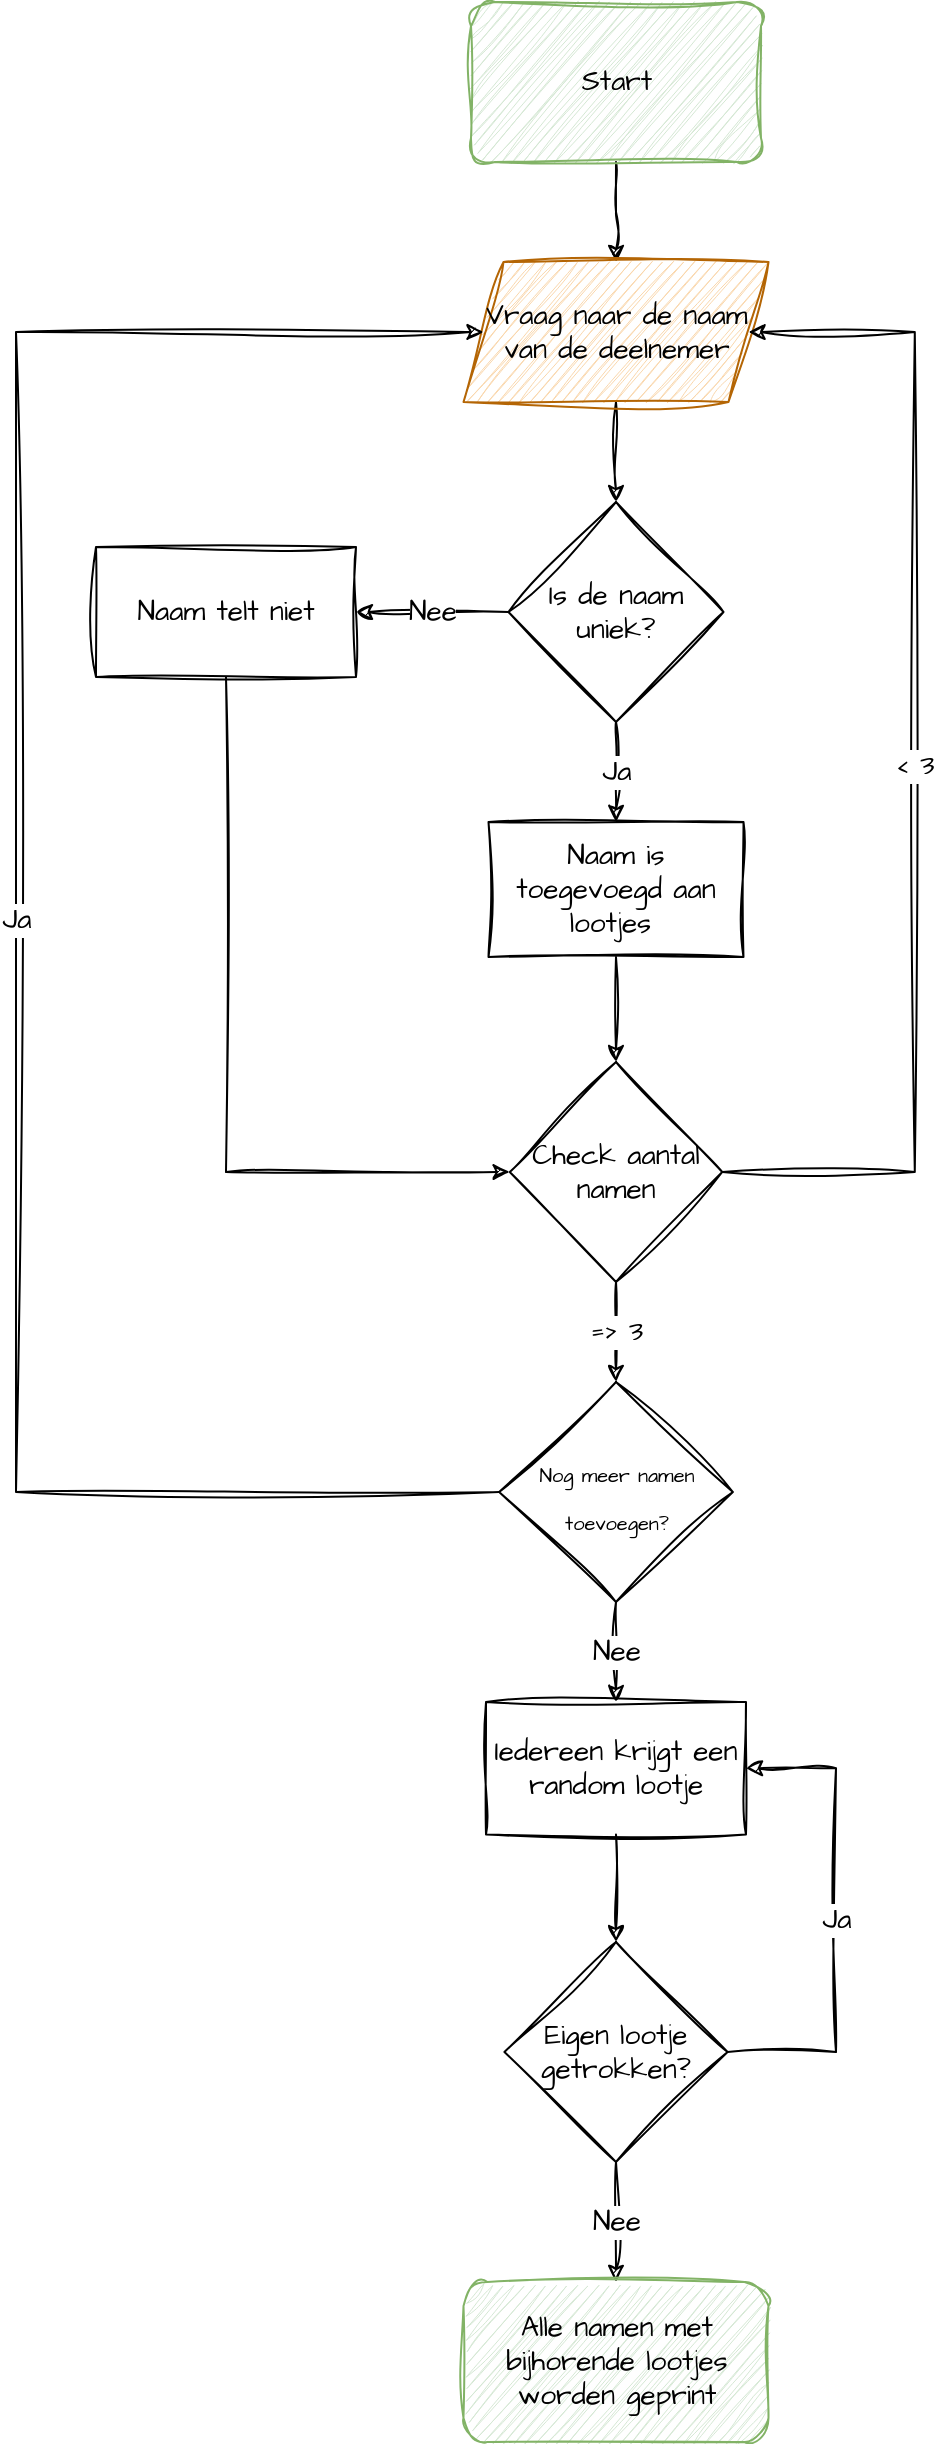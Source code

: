 <mxfile version="23.1.2" type="device">
  <diagram name="Pagina-1" id="T7NvS7cVIkrfI_V--DdK">
    <mxGraphModel dx="2227" dy="1264" grid="1" gridSize="10" guides="1" tooltips="1" connect="1" arrows="1" fold="1" page="1" pageScale="1" pageWidth="4681" pageHeight="3300" math="0" shadow="0">
      <root>
        <mxCell id="0" />
        <mxCell id="1" parent="0" />
        <mxCell id="MtitfBZDbUzC3YXm_WV6-15" style="edgeStyle=orthogonalEdgeStyle;rounded=0;orthogonalLoop=1;jettySize=auto;html=1;exitX=0.5;exitY=1;exitDx=0;exitDy=0;sketch=1;curveFitting=1;jiggle=2;" edge="1" parent="1" source="MtitfBZDbUzC3YXm_WV6-13" target="MtitfBZDbUzC3YXm_WV6-14">
          <mxGeometry relative="1" as="geometry" />
        </mxCell>
        <mxCell id="MtitfBZDbUzC3YXm_WV6-13" value="Start" style="rounded=1;whiteSpace=wrap;html=1;fontSize=14;fillColor=#d5e8d4;sketch=1;curveFitting=1;jiggle=2;strokeColor=#82b366;fontFamily=Architects Daughter;fontSource=https%3A%2F%2Ffonts.googleapis.com%2Fcss%3Ffamily%3DArchitects%2BDaughter;" vertex="1" parent="1">
          <mxGeometry x="2137.5" y="10" width="145" height="80" as="geometry" />
        </mxCell>
        <mxCell id="MtitfBZDbUzC3YXm_WV6-17" style="edgeStyle=orthogonalEdgeStyle;rounded=0;orthogonalLoop=1;jettySize=auto;html=1;exitX=0.5;exitY=1;exitDx=0;exitDy=0;entryX=0.5;entryY=0;entryDx=0;entryDy=0;sketch=1;curveFitting=1;jiggle=2;" edge="1" parent="1" source="MtitfBZDbUzC3YXm_WV6-14" target="MtitfBZDbUzC3YXm_WV6-16">
          <mxGeometry relative="1" as="geometry" />
        </mxCell>
        <mxCell id="MtitfBZDbUzC3YXm_WV6-14" value="Vraag naar de naam van de deelnemer" style="shape=parallelogram;perimeter=parallelogramPerimeter;whiteSpace=wrap;html=1;fixedSize=1;fontSize=14;sketch=1;curveFitting=1;jiggle=2;fillColor=#fad7ac;strokeColor=#b46504;fontFamily=Architects Daughter;fontSource=https%3A%2F%2Ffonts.googleapis.com%2Fcss%3Ffamily%3DArchitects%2BDaughter;" vertex="1" parent="1">
          <mxGeometry x="2133.75" y="140" width="152.5" height="70" as="geometry" />
        </mxCell>
        <mxCell id="MtitfBZDbUzC3YXm_WV6-19" value="Nee" style="edgeStyle=orthogonalEdgeStyle;rounded=0;orthogonalLoop=1;jettySize=auto;html=1;exitX=0;exitY=0.5;exitDx=0;exitDy=0;entryX=1;entryY=0.5;entryDx=0;entryDy=0;sketch=1;curveFitting=1;jiggle=2;fontSize=14;fontFamily=Architects Daughter;fontSource=https%3A%2F%2Ffonts.googleapis.com%2Fcss%3Ffamily%3DArchitects%2BDaughter;" edge="1" parent="1" source="MtitfBZDbUzC3YXm_WV6-16" target="MtitfBZDbUzC3YXm_WV6-18">
          <mxGeometry relative="1" as="geometry" />
        </mxCell>
        <mxCell id="MtitfBZDbUzC3YXm_WV6-21" value="Ja" style="edgeStyle=orthogonalEdgeStyle;rounded=0;orthogonalLoop=1;jettySize=auto;html=1;exitX=0.5;exitY=1;exitDx=0;exitDy=0;sketch=1;curveFitting=1;jiggle=2;fontSize=14;fontFamily=Architects Daughter;fontSource=https%3A%2F%2Ffonts.googleapis.com%2Fcss%3Ffamily%3DArchitects%2BDaughter;" edge="1" parent="1" source="MtitfBZDbUzC3YXm_WV6-16" target="MtitfBZDbUzC3YXm_WV6-20">
          <mxGeometry relative="1" as="geometry" />
        </mxCell>
        <mxCell id="MtitfBZDbUzC3YXm_WV6-16" value="Is de naam uniek?" style="rhombus;whiteSpace=wrap;html=1;sketch=1;curveFitting=1;jiggle=2;fillColor=none;fontFamily=Architects Daughter;fontSource=https%3A%2F%2Ffonts.googleapis.com%2Fcss%3Ffamily%3DArchitects%2BDaughter;fontSize=14;" vertex="1" parent="1">
          <mxGeometry x="2156.25" y="260" width="107.5" height="110" as="geometry" />
        </mxCell>
        <mxCell id="MtitfBZDbUzC3YXm_WV6-29" style="edgeStyle=orthogonalEdgeStyle;rounded=0;sketch=1;hachureGap=4;jiggle=2;curveFitting=1;orthogonalLoop=1;jettySize=auto;html=1;exitX=0.5;exitY=1;exitDx=0;exitDy=0;entryX=0;entryY=0.5;entryDx=0;entryDy=0;fontFamily=Architects Daughter;fontSource=https%3A%2F%2Ffonts.googleapis.com%2Fcss%3Ffamily%3DArchitects%2BDaughter;fontSize=16;" edge="1" parent="1" source="MtitfBZDbUzC3YXm_WV6-18" target="MtitfBZDbUzC3YXm_WV6-23">
          <mxGeometry relative="1" as="geometry" />
        </mxCell>
        <mxCell id="MtitfBZDbUzC3YXm_WV6-18" value="Naam telt niet" style="rounded=0;whiteSpace=wrap;html=1;sketch=1;curveFitting=1;jiggle=2;fillColor=none;fontSize=14;fontFamily=Architects Daughter;fontSource=https%3A%2F%2Ffonts.googleapis.com%2Fcss%3Ffamily%3DArchitects%2BDaughter;" vertex="1" parent="1">
          <mxGeometry x="1950" y="282.5" width="130" height="65" as="geometry" />
        </mxCell>
        <mxCell id="MtitfBZDbUzC3YXm_WV6-47" style="edgeStyle=orthogonalEdgeStyle;rounded=0;sketch=1;hachureGap=4;jiggle=2;curveFitting=1;orthogonalLoop=1;jettySize=auto;html=1;exitX=0.5;exitY=1;exitDx=0;exitDy=0;entryX=0.5;entryY=0;entryDx=0;entryDy=0;fontFamily=Architects Daughter;fontSource=https%3A%2F%2Ffonts.googleapis.com%2Fcss%3Ffamily%3DArchitects%2BDaughter;fontSize=16;" edge="1" parent="1" source="MtitfBZDbUzC3YXm_WV6-20" target="MtitfBZDbUzC3YXm_WV6-23">
          <mxGeometry relative="1" as="geometry" />
        </mxCell>
        <mxCell id="MtitfBZDbUzC3YXm_WV6-20" value="Naam is toegevoegd aan lootjes&amp;nbsp;" style="rounded=0;whiteSpace=wrap;html=1;sketch=1;curveFitting=1;jiggle=2;fillColor=none;fontSize=14;fontFamily=Architects Daughter;fontSource=https%3A%2F%2Ffonts.googleapis.com%2Fcss%3Ffamily%3DArchitects%2BDaughter;" vertex="1" parent="1">
          <mxGeometry x="2146.25" y="420" width="127.5" height="67.5" as="geometry" />
        </mxCell>
        <mxCell id="MtitfBZDbUzC3YXm_WV6-28" value="&amp;lt; 3" style="edgeStyle=orthogonalEdgeStyle;rounded=0;sketch=1;hachureGap=4;jiggle=2;curveFitting=1;orthogonalLoop=1;jettySize=auto;html=1;exitX=1;exitY=0.5;exitDx=0;exitDy=0;entryX=1;entryY=0.5;entryDx=0;entryDy=0;fontFamily=Architects Daughter;fontSource=https%3A%2F%2Ffonts.googleapis.com%2Fcss%3Ffamily%3DArchitects%2BDaughter;fontSize=14;" edge="1" parent="1">
          <mxGeometry relative="1" as="geometry">
            <mxPoint x="2263.13" y="595" as="sourcePoint" />
            <mxPoint x="2276.25" y="175" as="targetPoint" />
            <Array as="points">
              <mxPoint x="2359.38" y="595" />
              <mxPoint x="2359.38" y="175" />
            </Array>
          </mxGeometry>
        </mxCell>
        <mxCell id="MtitfBZDbUzC3YXm_WV6-32" value="=&amp;gt; 3" style="edgeStyle=orthogonalEdgeStyle;rounded=0;sketch=1;hachureGap=4;jiggle=2;curveFitting=1;orthogonalLoop=1;jettySize=auto;html=1;exitX=0.5;exitY=1;exitDx=0;exitDy=0;entryX=0.5;entryY=0;entryDx=0;entryDy=0;fontFamily=Architects Daughter;fontSource=https%3A%2F%2Ffonts.googleapis.com%2Fcss%3Ffamily%3DArchitects%2BDaughter;fontSize=14;" edge="1" parent="1" source="MtitfBZDbUzC3YXm_WV6-23" target="MtitfBZDbUzC3YXm_WV6-31">
          <mxGeometry relative="1" as="geometry" />
        </mxCell>
        <mxCell id="MtitfBZDbUzC3YXm_WV6-23" value="Check aantal namen" style="rhombus;whiteSpace=wrap;html=1;sketch=1;hachureGap=4;jiggle=2;curveFitting=1;fontFamily=Architects Daughter;fontSize=14;fontSource=https%3A%2F%2Ffonts.googleapis.com%2Fcss%3Ffamily%3DArchitects%2BDaughter;fillColor=none;" vertex="1" parent="1">
          <mxGeometry x="2156.88" y="540" width="106.25" height="110" as="geometry" />
        </mxCell>
        <mxCell id="MtitfBZDbUzC3YXm_WV6-33" value="Ja" style="edgeStyle=orthogonalEdgeStyle;rounded=0;sketch=1;hachureGap=4;jiggle=2;curveFitting=1;orthogonalLoop=1;jettySize=auto;html=1;exitX=0;exitY=0.5;exitDx=0;exitDy=0;entryX=0;entryY=0.5;entryDx=0;entryDy=0;fontFamily=Architects Daughter;fontSource=https%3A%2F%2Ffonts.googleapis.com%2Fcss%3Ffamily%3DArchitects%2BDaughter;fontSize=14;" edge="1" parent="1" source="MtitfBZDbUzC3YXm_WV6-31" target="MtitfBZDbUzC3YXm_WV6-14">
          <mxGeometry relative="1" as="geometry">
            <Array as="points">
              <mxPoint x="1910" y="755" />
              <mxPoint x="1910" y="175" />
            </Array>
          </mxGeometry>
        </mxCell>
        <mxCell id="MtitfBZDbUzC3YXm_WV6-37" value="Nee" style="edgeStyle=orthogonalEdgeStyle;rounded=0;sketch=1;hachureGap=4;jiggle=2;curveFitting=1;orthogonalLoop=1;jettySize=auto;html=1;exitX=0.5;exitY=1;exitDx=0;exitDy=0;entryX=0.5;entryY=0;entryDx=0;entryDy=0;fontFamily=Architects Daughter;fontSource=https%3A%2F%2Ffonts.googleapis.com%2Fcss%3Ffamily%3DArchitects%2BDaughter;fontSize=14;" edge="1" parent="1" source="MtitfBZDbUzC3YXm_WV6-31" target="MtitfBZDbUzC3YXm_WV6-36">
          <mxGeometry relative="1" as="geometry" />
        </mxCell>
        <mxCell id="MtitfBZDbUzC3YXm_WV6-31" value="&lt;font size=&quot;1&quot;&gt;Nog meer namen toevoegen?&lt;/font&gt;" style="rhombus;whiteSpace=wrap;html=1;sketch=1;hachureGap=4;jiggle=2;curveFitting=1;fontFamily=Architects Daughter;fontSource=https%3A%2F%2Ffonts.googleapis.com%2Fcss%3Ffamily%3DArchitects%2BDaughter;fontSize=20;fillColor=none;" vertex="1" parent="1">
          <mxGeometry x="2151.57" y="700" width="116.87" height="110" as="geometry" />
        </mxCell>
        <mxCell id="MtitfBZDbUzC3YXm_WV6-42" style="edgeStyle=orthogonalEdgeStyle;rounded=0;sketch=1;hachureGap=4;jiggle=2;curveFitting=1;orthogonalLoop=1;jettySize=auto;html=1;exitX=0.5;exitY=1;exitDx=0;exitDy=0;entryX=0.5;entryY=0;entryDx=0;entryDy=0;fontFamily=Architects Daughter;fontSource=https%3A%2F%2Ffonts.googleapis.com%2Fcss%3Ffamily%3DArchitects%2BDaughter;fontSize=16;" edge="1" parent="1" source="MtitfBZDbUzC3YXm_WV6-36" target="MtitfBZDbUzC3YXm_WV6-41">
          <mxGeometry relative="1" as="geometry" />
        </mxCell>
        <mxCell id="MtitfBZDbUzC3YXm_WV6-36" value="Iedereen krijgt een random lootje" style="rounded=0;whiteSpace=wrap;html=1;sketch=1;hachureGap=4;jiggle=2;curveFitting=1;fontFamily=Architects Daughter;fontSource=https%3A%2F%2Ffonts.googleapis.com%2Fcss%3Ffamily%3DArchitects%2BDaughter;fontSize=14;fillColor=none;" vertex="1" parent="1">
          <mxGeometry x="2145" y="860" width="129.99" height="66.25" as="geometry" />
        </mxCell>
        <mxCell id="MtitfBZDbUzC3YXm_WV6-44" value="Ja" style="edgeStyle=orthogonalEdgeStyle;rounded=0;sketch=1;hachureGap=4;jiggle=2;curveFitting=1;orthogonalLoop=1;jettySize=auto;html=1;exitX=1;exitY=0.5;exitDx=0;exitDy=0;entryX=1;entryY=0.5;entryDx=0;entryDy=0;fontFamily=Architects Daughter;fontSource=https%3A%2F%2Ffonts.googleapis.com%2Fcss%3Ffamily%3DArchitects%2BDaughter;fontSize=14;" edge="1" parent="1" source="MtitfBZDbUzC3YXm_WV6-41" target="MtitfBZDbUzC3YXm_WV6-36">
          <mxGeometry relative="1" as="geometry">
            <Array as="points">
              <mxPoint x="2320" y="1035" />
              <mxPoint x="2320" y="893" />
            </Array>
          </mxGeometry>
        </mxCell>
        <mxCell id="MtitfBZDbUzC3YXm_WV6-46" value="Nee" style="edgeStyle=orthogonalEdgeStyle;rounded=0;sketch=1;hachureGap=4;jiggle=2;curveFitting=1;orthogonalLoop=1;jettySize=auto;html=1;exitX=0.5;exitY=1;exitDx=0;exitDy=0;entryX=0.5;entryY=0;entryDx=0;entryDy=0;fontFamily=Architects Daughter;fontSource=https%3A%2F%2Ffonts.googleapis.com%2Fcss%3Ffamily%3DArchitects%2BDaughter;fontSize=14;" edge="1" parent="1" source="MtitfBZDbUzC3YXm_WV6-41" target="MtitfBZDbUzC3YXm_WV6-45">
          <mxGeometry relative="1" as="geometry" />
        </mxCell>
        <mxCell id="MtitfBZDbUzC3YXm_WV6-41" value="Eigen lootje getrokken?" style="rhombus;whiteSpace=wrap;html=1;sketch=1;hachureGap=4;jiggle=2;curveFitting=1;fontFamily=Architects Daughter;fontSource=https%3A%2F%2Ffonts.googleapis.com%2Fcss%3Ffamily%3DArchitects%2BDaughter;fontSize=14;fillColor=none;" vertex="1" parent="1">
          <mxGeometry x="2154.21" y="980" width="111.57" height="110" as="geometry" />
        </mxCell>
        <mxCell id="MtitfBZDbUzC3YXm_WV6-45" value="Alle namen met bijhorende lootjes worden geprint" style="rounded=1;whiteSpace=wrap;html=1;sketch=1;hachureGap=4;jiggle=2;curveFitting=1;fontFamily=Architects Daughter;fontSource=https%3A%2F%2Ffonts.googleapis.com%2Fcss%3Ffamily%3DArchitects%2BDaughter;fontSize=14;fillColor=#d5e8d4;strokeColor=#82b366;" vertex="1" parent="1">
          <mxGeometry x="2133.75" y="1150" width="152.5" height="80" as="geometry" />
        </mxCell>
      </root>
    </mxGraphModel>
  </diagram>
</mxfile>
